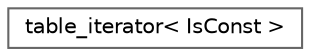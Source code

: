 digraph "Graphical Class Hierarchy"
{
 // LATEX_PDF_SIZE
  bgcolor="transparent";
  edge [fontname=Helvetica,fontsize=10,labelfontname=Helvetica,labelfontsize=10];
  node [fontname=Helvetica,fontsize=10,shape=box,height=0.2,width=0.4];
  rankdir="LR";
  Node0 [id="Node000000",label="table_iterator\< IsConst \>",height=0.2,width=0.4,color="grey40", fillcolor="white", style="filled",URL="$classtable__iterator.html",tooltip=" "];
}
